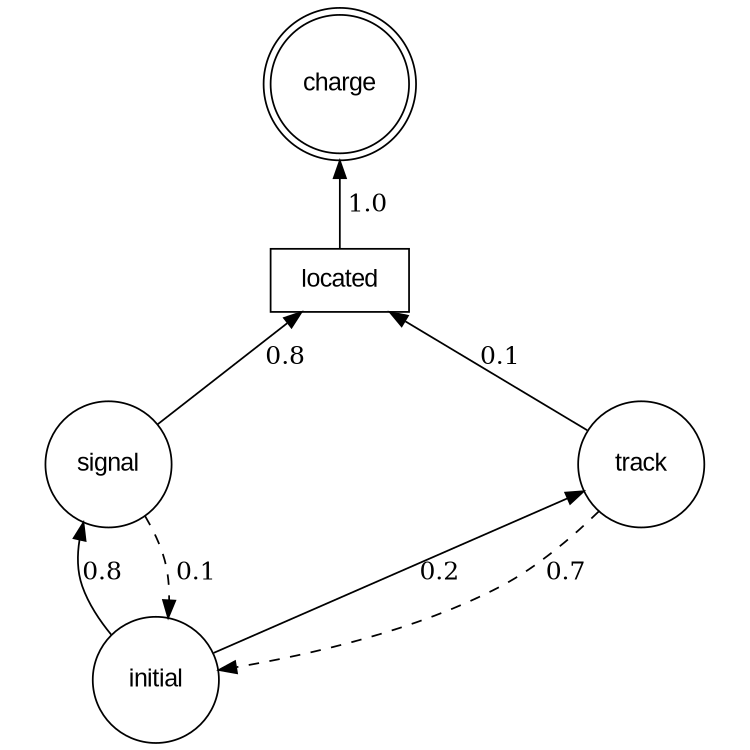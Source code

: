 digraph roboticFeedingChoices {
		graph [fontname = "helvetica"];
		rankdir=BT;
		nodesep=1.3
		//ranksep=1.3
		forcelabels=true;
		node [shape=circle, fontname="arial" width="1.0"]; initial signal track; //style=radial (makes grey fill)
		node [shape=doublecircle, width="1.1"]; charge;
		node [shape=rectangle]; located;
		edge [color=black, splines=curved]

		initial -> track [label=" 0.2",weight="0.2",penwidth=1.0];
		track -> initial [label=" 0.7",weight="0.2",penwidth=1.0,style=dashed];
		track -> located [label="0.1 ",weight="0.6"];
		initial -> signal [label="0.8 ",weight="0.2",penwidth=1.0];
		signal -> initial [label=" 0.1 ",weight="0.2",penwidth=1.0,style=dashed];
		signal -> located [label=" 0.8 ",weight="0.6"];
		located -> charge[label=" 1.0",weight="0.1"];

		page="8.5,11"
		size="5,5"
		ratio="fill"

		//label = "\nChoice consequences\n";
		
}
